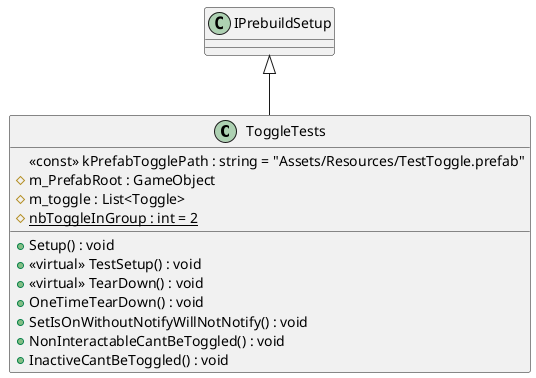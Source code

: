 @startuml
class ToggleTests {
    <<const>> kPrefabTogglePath : string = "Assets/Resources/TestToggle.prefab"
    # m_PrefabRoot : GameObject
    # m_toggle : List<Toggle>
    # {static} nbToggleInGroup : int = 2
    + Setup() : void
    + <<virtual>> TestSetup() : void
    + <<virtual>> TearDown() : void
    + OneTimeTearDown() : void
    + SetIsOnWithoutNotifyWillNotNotify() : void
    + NonInteractableCantBeToggled() : void
    + InactiveCantBeToggled() : void
}
IPrebuildSetup <|-- ToggleTests
@enduml
